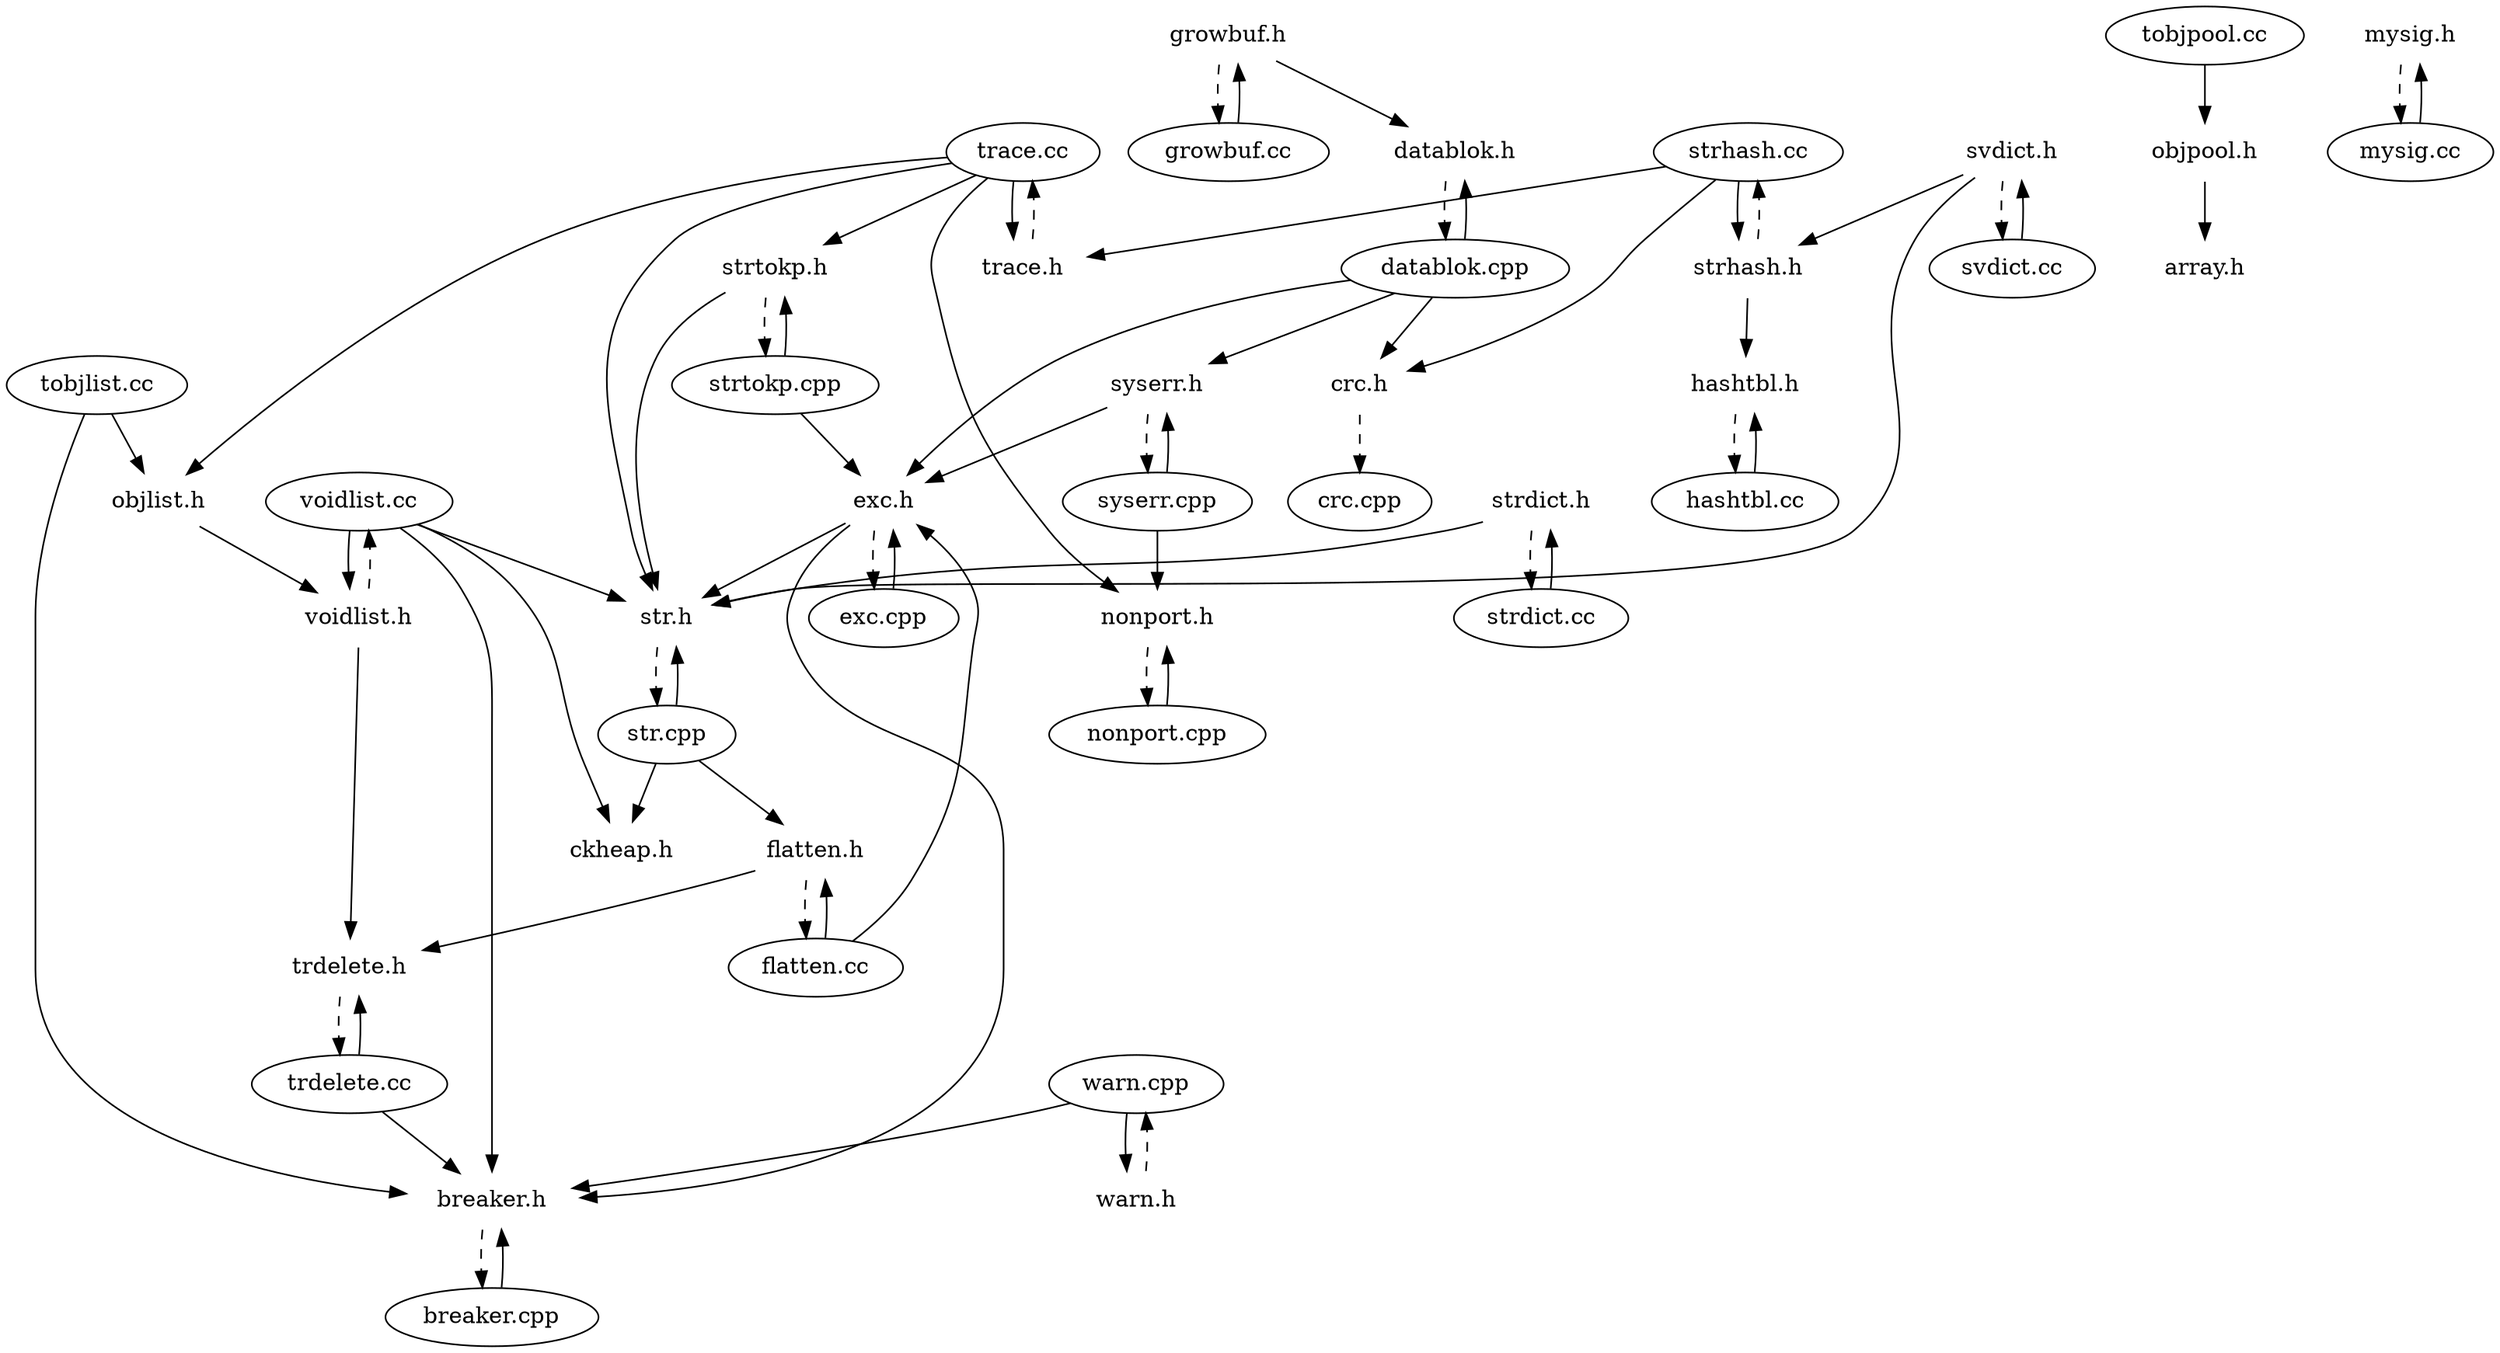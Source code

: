 // dependency graph automatically produced by ./scan-depends.pl

digraph "Dependencies" {
  "growbuf.h" [
    color = white
  ]
  "growbuf.cc" [
  ]
  "growbuf.h" -> "growbuf.cc" [
    style = dashed
    weight = 10
  ]
  "datablok.h" [
    color = white
  ]
  "growbuf.h" -> "datablok.h" [
  ]
  "tobjpool.cc" [
  ]
  "objpool.h" [
    color = white
  ]
  "tobjpool.cc" -> "objpool.h" [
  ]
  "strdict.h" [
    color = white
  ]
  "strdict.cc" [
  ]
  "strdict.h" -> "strdict.cc" [
    style = dashed
    weight = 10
  ]
  "str.h" [
    color = white
  ]
  "strdict.h" -> "str.h" [
  ]
  "voidlist.h" [
    color = white
  ]
  "voidlist.cc" [
  ]
  "voidlist.h" -> "voidlist.cc" [
    style = dashed
    weight = 10
  ]
  "trdelete.h" [
    color = white
  ]
  "voidlist.h" -> "trdelete.h" [
  ]
  "svdict.h" [
    color = white
  ]
  "svdict.cc" [
  ]
  "svdict.h" -> "svdict.cc" [
    style = dashed
    weight = 10
  ]
  "svdict.h" -> "str.h" [
  ]
  "strhash.h" [
    color = white
  ]
  "svdict.h" -> "strhash.h" [
  ]
  "warn.cpp" [
  ]
  "warn.h" [
    color = white
  ]
  "warn.cpp" -> "warn.h" [
    weight = 10
  ]
  "breaker.h" [
    color = white
  ]
  "warn.cpp" -> "breaker.h" [
  ]
  "mysig.h" [
    color = white
  ]
  "mysig.cc" [
  ]
  "mysig.h" -> "mysig.cc" [
    style = dashed
    weight = 10
  ]
  "tobjlist.cc" [
  ]
  "objlist.h" [
    color = white
  ]
  "tobjlist.cc" -> "objlist.h" [
  ]
  "tobjlist.cc" -> "breaker.h" [
  ]
  "growbuf.cc" -> "growbuf.h" [
    weight = 10
  ]
  "datablok.cpp" [
  ]
  "datablok.h" -> "datablok.cpp" [
    style = dashed
    weight = 10
  ]
  "array.h" [
    color = white
  ]
  "objpool.h" -> "array.h" [
  ]
  "strdict.cc" -> "strdict.h" [
    weight = 10
  ]
  "str.cpp" [
  ]
  "str.h" -> "str.cpp" [
    style = dashed
    weight = 10
  ]
  "voidlist.cc" -> "voidlist.h" [
    weight = 10
  ]
  "voidlist.cc" -> "breaker.h" [
  ]
  "voidlist.cc" -> "str.h" [
  ]
  "ckheap.h" [
    color = white
  ]
  "voidlist.cc" -> "ckheap.h" [
  ]
  "trdelete.cc" [
  ]
  "trdelete.h" -> "trdelete.cc" [
    style = dashed
    weight = 10
  ]
  "svdict.cc" -> "svdict.h" [
    weight = 10
  ]
  "strhash.cc" [
  ]
  "strhash.h" -> "strhash.cc" [
    style = dashed
    weight = 10
  ]
  "hashtbl.h" [
    color = white
  ]
  "strhash.h" -> "hashtbl.h" [
  ]
  "warn.h" -> "warn.cpp" [
    style = dashed
    weight = 10
  ]
  "breaker.cpp" [
  ]
  "breaker.h" -> "breaker.cpp" [
    style = dashed
    weight = 10
  ]
  "mysig.cc" -> "mysig.h" [
    weight = 10
  ]
  "objlist.h" -> "voidlist.h" [
  ]
  "datablok.cpp" -> "datablok.h" [
    weight = 10
  ]
  "exc.h" [
    color = white
  ]
  "datablok.cpp" -> "exc.h" [
  ]
  "crc.h" [
    color = white
  ]
  "datablok.cpp" -> "crc.h" [
  ]
  "syserr.h" [
    color = white
  ]
  "datablok.cpp" -> "syserr.h" [
  ]
  "str.cpp" -> "str.h" [
    weight = 10
  ]
  "str.cpp" -> "ckheap.h" [
  ]
  "flatten.h" [
    color = white
  ]
  "str.cpp" -> "flatten.h" [
  ]
  "trdelete.cc" -> "trdelete.h" [
    weight = 10
  ]
  "trdelete.cc" -> "breaker.h" [
  ]
  "strhash.cc" -> "strhash.h" [
    weight = 10
  ]
  "trace.h" [
    color = white
  ]
  "strhash.cc" -> "trace.h" [
  ]
  "strhash.cc" -> "crc.h" [
  ]
  "hashtbl.cc" [
  ]
  "hashtbl.h" -> "hashtbl.cc" [
    style = dashed
    weight = 10
  ]
  "breaker.cpp" -> "breaker.h" [
    weight = 10
  ]
  "exc.cpp" [
  ]
  "exc.h" -> "exc.cpp" [
    style = dashed
    weight = 10
  ]
  "exc.h" -> "breaker.h" [
  ]
  "exc.h" -> "str.h" [
  ]
  "crc.cpp" [
  ]
  "crc.h" -> "crc.cpp" [
    style = dashed
    weight = 10
  ]
  "syserr.cpp" [
  ]
  "syserr.h" -> "syserr.cpp" [
    style = dashed
    weight = 10
  ]
  "syserr.h" -> "exc.h" [
  ]
  "flatten.cc" [
  ]
  "flatten.h" -> "flatten.cc" [
    style = dashed
    weight = 10
  ]
  "flatten.h" -> "trdelete.h" [
  ]
  "trace.cc" [
  ]
  "trace.h" -> "trace.cc" [
    style = dashed
    weight = 10
  ]
  "hashtbl.cc" -> "hashtbl.h" [
    weight = 10
  ]
  "exc.cpp" -> "exc.h" [
    weight = 10
  ]
  "syserr.cpp" -> "syserr.h" [
    weight = 10
  ]
  "nonport.h" [
    color = white
  ]
  "syserr.cpp" -> "nonport.h" [
  ]
  "flatten.cc" -> "flatten.h" [
    weight = 10
  ]
  "flatten.cc" -> "exc.h" [
  ]
  "trace.cc" -> "trace.h" [
    weight = 10
  ]
  "trace.cc" -> "objlist.h" [
  ]
  "trace.cc" -> "str.h" [
  ]
  "strtokp.h" [
    color = white
  ]
  "trace.cc" -> "strtokp.h" [
  ]
  "trace.cc" -> "nonport.h" [
  ]
  "nonport.cpp" [
  ]
  "nonport.h" -> "nonport.cpp" [
    style = dashed
    weight = 10
  ]
  "strtokp.cpp" [
  ]
  "strtokp.h" -> "strtokp.cpp" [
    style = dashed
    weight = 10
  ]
  "strtokp.h" -> "str.h" [
  ]
  "nonport.cpp" -> "nonport.h" [
    weight = 10
  ]
  "strtokp.cpp" -> "strtokp.h" [
    weight = 10
  ]
  "strtokp.cpp" -> "exc.h" [
  ]
}
